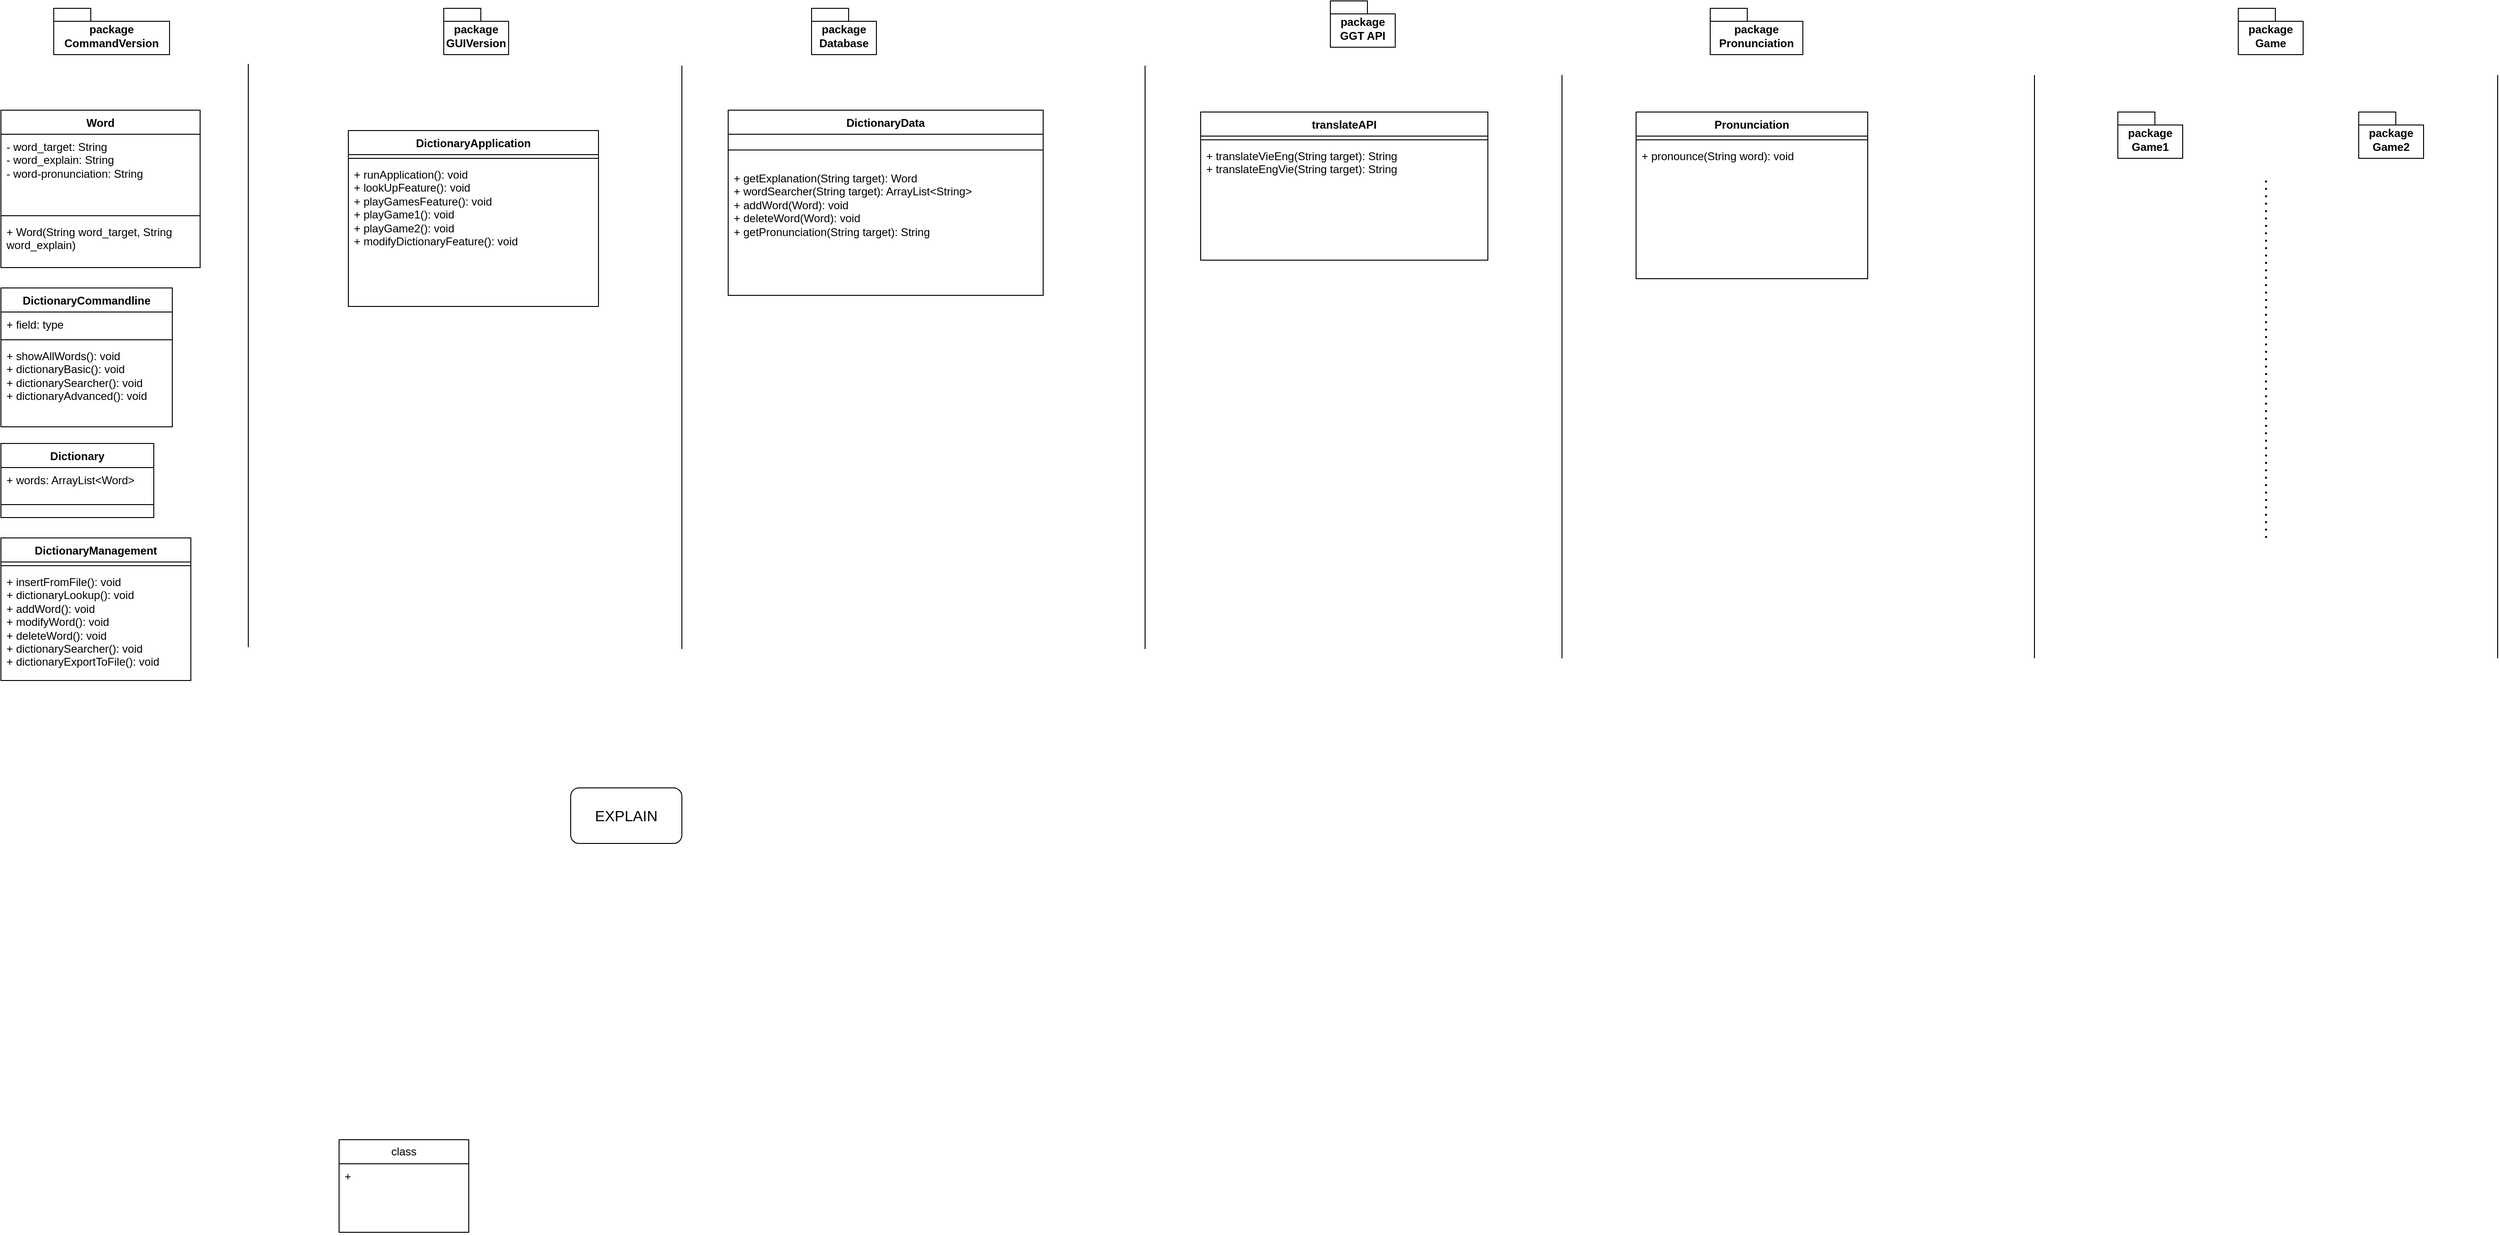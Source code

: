 <mxfile version="22.0.4" type="google">
  <diagram id="C5RBs43oDa-KdzZeNtuy" name="cmd">
    <mxGraphModel dx="2780" dy="1908" grid="1" gridSize="10" guides="1" tooltips="1" connect="1" arrows="1" fold="1" page="1" pageScale="1" pageWidth="827" pageHeight="1169" math="0" shadow="0">
      <root>
        <mxCell id="WIyWlLk6GJQsqaUBKTNV-0" />
        <mxCell id="WIyWlLk6GJQsqaUBKTNV-1" parent="WIyWlLk6GJQsqaUBKTNV-0" />
        <mxCell id="tXaUiWjBVSACxav1ar_c-1" value="Word" style="swimlane;fontStyle=1;align=center;verticalAlign=top;childLayout=stackLayout;horizontal=1;startSize=26;horizontalStack=0;resizeParent=1;resizeParentMax=0;resizeLast=0;collapsible=1;marginBottom=0;whiteSpace=wrap;html=1;" parent="WIyWlLk6GJQsqaUBKTNV-1" vertex="1">
          <mxGeometry x="-1375" y="-842" width="215" height="170" as="geometry" />
        </mxCell>
        <mxCell id="tXaUiWjBVSACxav1ar_c-2" value="- word_target: String&lt;br&gt;- word_explain: String&lt;br&gt;- word-pronunciation: String" style="text;strokeColor=none;fillColor=none;align=left;verticalAlign=top;spacingLeft=4;spacingRight=4;overflow=hidden;rotatable=0;points=[[0,0.5],[1,0.5]];portConstraint=eastwest;whiteSpace=wrap;html=1;" parent="tXaUiWjBVSACxav1ar_c-1" vertex="1">
          <mxGeometry y="26" width="215" height="84" as="geometry" />
        </mxCell>
        <mxCell id="tXaUiWjBVSACxav1ar_c-3" value="" style="line;strokeWidth=1;fillColor=none;align=left;verticalAlign=middle;spacingTop=-1;spacingLeft=3;spacingRight=3;rotatable=0;labelPosition=right;points=[];portConstraint=eastwest;strokeColor=inherit;" parent="tXaUiWjBVSACxav1ar_c-1" vertex="1">
          <mxGeometry y="110" width="215" height="8" as="geometry" />
        </mxCell>
        <mxCell id="tXaUiWjBVSACxav1ar_c-4" value="+ Word(String word_target, String word_explain)" style="text;strokeColor=none;fillColor=none;align=left;verticalAlign=top;spacingLeft=4;spacingRight=4;overflow=hidden;rotatable=0;points=[[0,0.5],[1,0.5]];portConstraint=eastwest;whiteSpace=wrap;html=1;" parent="tXaUiWjBVSACxav1ar_c-1" vertex="1">
          <mxGeometry y="118" width="215" height="52" as="geometry" />
        </mxCell>
        <mxCell id="tXaUiWjBVSACxav1ar_c-5" value="Dictionary" style="swimlane;fontStyle=1;align=center;verticalAlign=top;childLayout=stackLayout;horizontal=1;startSize=26;horizontalStack=0;resizeParent=1;resizeParentMax=0;resizeLast=0;collapsible=1;marginBottom=0;whiteSpace=wrap;html=1;" parent="WIyWlLk6GJQsqaUBKTNV-1" vertex="1">
          <mxGeometry x="-1375" y="-482" width="165" height="80" as="geometry" />
        </mxCell>
        <mxCell id="tXaUiWjBVSACxav1ar_c-6" value="+ words: ArrayList&amp;lt;Word&amp;gt;" style="text;strokeColor=none;fillColor=none;align=left;verticalAlign=top;spacingLeft=4;spacingRight=4;overflow=hidden;rotatable=0;points=[[0,0.5],[1,0.5]];portConstraint=eastwest;whiteSpace=wrap;html=1;" parent="tXaUiWjBVSACxav1ar_c-5" vertex="1">
          <mxGeometry y="26" width="165" height="26" as="geometry" />
        </mxCell>
        <mxCell id="tXaUiWjBVSACxav1ar_c-7" value="" style="line;strokeWidth=1;fillColor=none;align=left;verticalAlign=middle;spacingTop=-1;spacingLeft=3;spacingRight=3;rotatable=0;labelPosition=right;points=[];portConstraint=eastwest;strokeColor=inherit;" parent="tXaUiWjBVSACxav1ar_c-5" vertex="1">
          <mxGeometry y="52" width="165" height="28" as="geometry" />
        </mxCell>
        <mxCell id="tXaUiWjBVSACxav1ar_c-9" value="DictionaryCommandline" style="swimlane;fontStyle=1;align=center;verticalAlign=top;childLayout=stackLayout;horizontal=1;startSize=26;horizontalStack=0;resizeParent=1;resizeParentMax=0;resizeLast=0;collapsible=1;marginBottom=0;whiteSpace=wrap;html=1;" parent="WIyWlLk6GJQsqaUBKTNV-1" vertex="1">
          <mxGeometry x="-1375" y="-650" width="185" height="150" as="geometry" />
        </mxCell>
        <mxCell id="tXaUiWjBVSACxav1ar_c-10" value="+ field: type" style="text;strokeColor=none;fillColor=none;align=left;verticalAlign=top;spacingLeft=4;spacingRight=4;overflow=hidden;rotatable=0;points=[[0,0.5],[1,0.5]];portConstraint=eastwest;whiteSpace=wrap;html=1;" parent="tXaUiWjBVSACxav1ar_c-9" vertex="1">
          <mxGeometry y="26" width="185" height="26" as="geometry" />
        </mxCell>
        <mxCell id="tXaUiWjBVSACxav1ar_c-11" value="" style="line;strokeWidth=1;fillColor=none;align=left;verticalAlign=middle;spacingTop=-1;spacingLeft=3;spacingRight=3;rotatable=0;labelPosition=right;points=[];portConstraint=eastwest;strokeColor=inherit;" parent="tXaUiWjBVSACxav1ar_c-9" vertex="1">
          <mxGeometry y="52" width="185" height="8" as="geometry" />
        </mxCell>
        <mxCell id="tXaUiWjBVSACxav1ar_c-12" value="+ showAllWords(): void&lt;br&gt;+ dictionaryBasic(): void&lt;br&gt;+ dictionarySearcher(): void&lt;br&gt;+ dictionaryAdvanced(): void" style="text;strokeColor=none;fillColor=none;align=left;verticalAlign=top;spacingLeft=4;spacingRight=4;overflow=hidden;rotatable=0;points=[[0,0.5],[1,0.5]];portConstraint=eastwest;whiteSpace=wrap;html=1;" parent="tXaUiWjBVSACxav1ar_c-9" vertex="1">
          <mxGeometry y="60" width="185" height="90" as="geometry" />
        </mxCell>
        <mxCell id="tXaUiWjBVSACxav1ar_c-13" value="DictionaryManagement" style="swimlane;fontStyle=1;align=center;verticalAlign=top;childLayout=stackLayout;horizontal=1;startSize=26;horizontalStack=0;resizeParent=1;resizeParentMax=0;resizeLast=0;collapsible=1;marginBottom=0;whiteSpace=wrap;html=1;" parent="WIyWlLk6GJQsqaUBKTNV-1" vertex="1">
          <mxGeometry x="-1375" y="-380" width="205" height="154" as="geometry">
            <mxRectangle x="-280" y="-590" width="170" height="30" as="alternateBounds" />
          </mxGeometry>
        </mxCell>
        <mxCell id="tXaUiWjBVSACxav1ar_c-15" value="" style="line;strokeWidth=1;fillColor=none;align=left;verticalAlign=middle;spacingTop=-1;spacingLeft=3;spacingRight=3;rotatable=0;labelPosition=right;points=[];portConstraint=eastwest;strokeColor=inherit;" parent="tXaUiWjBVSACxav1ar_c-13" vertex="1">
          <mxGeometry y="26" width="205" height="8" as="geometry" />
        </mxCell>
        <mxCell id="tXaUiWjBVSACxav1ar_c-16" value="+ insertFromFile(): void&lt;br&gt;+ dictionaryLookup(): void&lt;br&gt;+ addWord(): void&lt;br&gt;+ modifyWord(): void&lt;br&gt;+ deleteWord(): void&lt;br&gt;+ dictionarySearcher(): void&lt;br&gt;+ dictionaryExportToFile(): void&lt;br&gt;&amp;nbsp;" style="text;strokeColor=none;fillColor=none;align=left;verticalAlign=top;spacingLeft=4;spacingRight=4;overflow=hidden;rotatable=0;points=[[0,0.5],[1,0.5]];portConstraint=eastwest;whiteSpace=wrap;html=1;" parent="tXaUiWjBVSACxav1ar_c-13" vertex="1">
          <mxGeometry y="34" width="205" height="120" as="geometry" />
        </mxCell>
        <mxCell id="UCjBrT6vwRlHIZN9Cu5b-14" value="package&lt;br&gt;Game" style="shape=folder;fontStyle=1;spacingTop=10;tabWidth=40;tabHeight=14;tabPosition=left;html=1;whiteSpace=wrap;" parent="WIyWlLk6GJQsqaUBKTNV-1" vertex="1">
          <mxGeometry x="1040" y="-952" width="70" height="50" as="geometry" />
        </mxCell>
        <mxCell id="UCjBrT6vwRlHIZN9Cu5b-15" value="package&lt;br&gt;Database" style="shape=folder;fontStyle=1;spacingTop=10;tabWidth=40;tabHeight=14;tabPosition=left;html=1;whiteSpace=wrap;" parent="WIyWlLk6GJQsqaUBKTNV-1" vertex="1">
          <mxGeometry x="-500" y="-952" width="70" height="50" as="geometry" />
        </mxCell>
        <mxCell id="UCjBrT6vwRlHIZN9Cu5b-16" value="package&lt;br&gt;Pronunciation" style="shape=folder;fontStyle=1;spacingTop=10;tabWidth=40;tabHeight=14;tabPosition=left;html=1;whiteSpace=wrap;" parent="WIyWlLk6GJQsqaUBKTNV-1" vertex="1">
          <mxGeometry x="470" y="-952" width="100" height="50" as="geometry" />
        </mxCell>
        <mxCell id="UCjBrT6vwRlHIZN9Cu5b-17" value="package&lt;br&gt;GGT API" style="shape=folder;fontStyle=1;spacingTop=10;tabWidth=40;tabHeight=14;tabPosition=left;html=1;whiteSpace=wrap;" parent="WIyWlLk6GJQsqaUBKTNV-1" vertex="1">
          <mxGeometry x="60" y="-960" width="70" height="50" as="geometry" />
        </mxCell>
        <mxCell id="UCjBrT6vwRlHIZN9Cu5b-19" value="package&lt;br&gt;CommandVersion" style="shape=folder;fontStyle=1;spacingTop=10;tabWidth=40;tabHeight=14;tabPosition=left;html=1;whiteSpace=wrap;" parent="WIyWlLk6GJQsqaUBKTNV-1" vertex="1">
          <mxGeometry x="-1318" y="-952" width="125" height="50" as="geometry" />
        </mxCell>
        <mxCell id="UCjBrT6vwRlHIZN9Cu5b-23" value="package&lt;br&gt;GUIVersion" style="shape=folder;fontStyle=1;spacingTop=10;tabWidth=40;tabHeight=14;tabPosition=left;html=1;whiteSpace=wrap;" parent="WIyWlLk6GJQsqaUBKTNV-1" vertex="1">
          <mxGeometry x="-897" y="-952" width="70" height="50" as="geometry" />
        </mxCell>
        <mxCell id="UCjBrT6vwRlHIZN9Cu5b-27" value="" style="endArrow=none;html=1;rounded=0;" parent="WIyWlLk6GJQsqaUBKTNV-1" edge="1">
          <mxGeometry width="50" height="50" relative="1" as="geometry">
            <mxPoint x="-1108" y="-262" as="sourcePoint" />
            <mxPoint x="-1108" y="-892" as="targetPoint" />
          </mxGeometry>
        </mxCell>
        <mxCell id="UCjBrT6vwRlHIZN9Cu5b-28" value="" style="endArrow=none;html=1;rounded=0;" parent="WIyWlLk6GJQsqaUBKTNV-1" edge="1">
          <mxGeometry width="50" height="50" relative="1" as="geometry">
            <mxPoint x="310" y="-250" as="sourcePoint" />
            <mxPoint x="310" y="-880" as="targetPoint" />
          </mxGeometry>
        </mxCell>
        <mxCell id="UCjBrT6vwRlHIZN9Cu5b-29" value="" style="endArrow=none;html=1;rounded=0;" parent="WIyWlLk6GJQsqaUBKTNV-1" edge="1">
          <mxGeometry width="50" height="50" relative="1" as="geometry">
            <mxPoint x="-140" y="-260" as="sourcePoint" />
            <mxPoint x="-140" y="-890" as="targetPoint" />
          </mxGeometry>
        </mxCell>
        <mxCell id="UCjBrT6vwRlHIZN9Cu5b-30" value="" style="endArrow=none;html=1;rounded=0;" parent="WIyWlLk6GJQsqaUBKTNV-1" edge="1">
          <mxGeometry width="50" height="50" relative="1" as="geometry">
            <mxPoint x="-640" y="-260" as="sourcePoint" />
            <mxPoint x="-640" y="-890" as="targetPoint" />
          </mxGeometry>
        </mxCell>
        <mxCell id="UCjBrT6vwRlHIZN9Cu5b-31" value="" style="endArrow=none;html=1;rounded=0;" parent="WIyWlLk6GJQsqaUBKTNV-1" edge="1">
          <mxGeometry width="50" height="50" relative="1" as="geometry">
            <mxPoint x="820" y="-250" as="sourcePoint" />
            <mxPoint x="820" y="-880" as="targetPoint" />
          </mxGeometry>
        </mxCell>
        <mxCell id="ossOsyPb7UYZA7-J7Rc2-1" value="package&lt;br&gt;Game1" style="shape=folder;fontStyle=1;spacingTop=10;tabWidth=40;tabHeight=14;tabPosition=left;html=1;whiteSpace=wrap;" parent="WIyWlLk6GJQsqaUBKTNV-1" vertex="1">
          <mxGeometry x="910" y="-840" width="70" height="50" as="geometry" />
        </mxCell>
        <mxCell id="ossOsyPb7UYZA7-J7Rc2-2" value="" style="endArrow=none;html=1;rounded=0;" parent="WIyWlLk6GJQsqaUBKTNV-1" edge="1">
          <mxGeometry width="50" height="50" relative="1" as="geometry">
            <mxPoint x="1320" y="-250" as="sourcePoint" />
            <mxPoint x="1320" y="-880" as="targetPoint" />
          </mxGeometry>
        </mxCell>
        <mxCell id="ossOsyPb7UYZA7-J7Rc2-3" value="" style="endArrow=none;dashed=1;html=1;dashPattern=1 3;strokeWidth=2;rounded=0;" parent="WIyWlLk6GJQsqaUBKTNV-1" edge="1">
          <mxGeometry width="50" height="50" relative="1" as="geometry">
            <mxPoint x="1070" y="-380" as="sourcePoint" />
            <mxPoint x="1070" y="-770" as="targetPoint" />
          </mxGeometry>
        </mxCell>
        <mxCell id="ossOsyPb7UYZA7-J7Rc2-4" value="package&lt;br&gt;Game2" style="shape=folder;fontStyle=1;spacingTop=10;tabWidth=40;tabHeight=14;tabPosition=left;html=1;whiteSpace=wrap;" parent="WIyWlLk6GJQsqaUBKTNV-1" vertex="1">
          <mxGeometry x="1170" y="-840" width="70" height="50" as="geometry" />
        </mxCell>
        <mxCell id="shpkRwd4xWse0ls5qbsY-0" value="DictionaryData" style="swimlane;fontStyle=1;align=center;verticalAlign=top;childLayout=stackLayout;horizontal=1;startSize=26;horizontalStack=0;resizeParent=1;resizeParentMax=0;resizeLast=0;collapsible=1;marginBottom=0;whiteSpace=wrap;html=1;" vertex="1" parent="WIyWlLk6GJQsqaUBKTNV-1">
          <mxGeometry x="-590" y="-842" width="340" height="200" as="geometry" />
        </mxCell>
        <mxCell id="shpkRwd4xWse0ls5qbsY-2" value="" style="line;strokeWidth=1;fillColor=none;align=left;verticalAlign=middle;spacingTop=-1;spacingLeft=3;spacingRight=3;rotatable=0;labelPosition=right;points=[];portConstraint=eastwest;strokeColor=inherit;" vertex="1" parent="shpkRwd4xWse0ls5qbsY-0">
          <mxGeometry y="26" width="340" height="34" as="geometry" />
        </mxCell>
        <mxCell id="shpkRwd4xWse0ls5qbsY-3" value="+ getExplanation(String target): Word&lt;br&gt;+ wordSearcher(String target): ArrayList&amp;lt;String&amp;gt;&lt;br&gt;+ addWord(Word): void&lt;br&gt;+ deleteWord(Word): void&lt;br&gt;+ getPronunciation(String target): String" style="text;strokeColor=none;fillColor=none;align=left;verticalAlign=top;spacingLeft=4;spacingRight=4;overflow=hidden;rotatable=0;points=[[0,0.5],[1,0.5]];portConstraint=eastwest;whiteSpace=wrap;html=1;" vertex="1" parent="shpkRwd4xWse0ls5qbsY-0">
          <mxGeometry y="60" width="340" height="140" as="geometry" />
        </mxCell>
        <mxCell id="shpkRwd4xWse0ls5qbsY-4" value="Pronunciation" style="swimlane;fontStyle=1;align=center;verticalAlign=top;childLayout=stackLayout;horizontal=1;startSize=26;horizontalStack=0;resizeParent=1;resizeParentMax=0;resizeLast=0;collapsible=1;marginBottom=0;whiteSpace=wrap;html=1;" vertex="1" parent="WIyWlLk6GJQsqaUBKTNV-1">
          <mxGeometry x="390" y="-840" width="250" height="180" as="geometry" />
        </mxCell>
        <mxCell id="shpkRwd4xWse0ls5qbsY-6" value="" style="line;strokeWidth=1;fillColor=none;align=left;verticalAlign=middle;spacingTop=-1;spacingLeft=3;spacingRight=3;rotatable=0;labelPosition=right;points=[];portConstraint=eastwest;strokeColor=inherit;" vertex="1" parent="shpkRwd4xWse0ls5qbsY-4">
          <mxGeometry y="26" width="250" height="8" as="geometry" />
        </mxCell>
        <mxCell id="shpkRwd4xWse0ls5qbsY-7" value="+ pronounce(String word): void&amp;nbsp;" style="text;strokeColor=none;fillColor=none;align=left;verticalAlign=top;spacingLeft=4;spacingRight=4;overflow=hidden;rotatable=0;points=[[0,0.5],[1,0.5]];portConstraint=eastwest;whiteSpace=wrap;html=1;" vertex="1" parent="shpkRwd4xWse0ls5qbsY-4">
          <mxGeometry y="34" width="250" height="146" as="geometry" />
        </mxCell>
        <mxCell id="90gep4L9rg6Ew3gEIjW3-0" value="DictionaryApplication" style="swimlane;fontStyle=1;align=center;verticalAlign=top;childLayout=stackLayout;horizontal=1;startSize=26;horizontalStack=0;resizeParent=1;resizeParentMax=0;resizeLast=0;collapsible=1;marginBottom=0;whiteSpace=wrap;html=1;" vertex="1" parent="WIyWlLk6GJQsqaUBKTNV-1">
          <mxGeometry x="-1000" y="-820" width="270" height="190" as="geometry" />
        </mxCell>
        <mxCell id="90gep4L9rg6Ew3gEIjW3-2" value="" style="line;strokeWidth=1;fillColor=none;align=left;verticalAlign=middle;spacingTop=-1;spacingLeft=3;spacingRight=3;rotatable=0;labelPosition=right;points=[];portConstraint=eastwest;strokeColor=inherit;" vertex="1" parent="90gep4L9rg6Ew3gEIjW3-0">
          <mxGeometry y="26" width="270" height="8" as="geometry" />
        </mxCell>
        <mxCell id="90gep4L9rg6Ew3gEIjW3-3" value="+ runApplication(): void&lt;br&gt;+ lookUpFeature(): void&lt;br&gt;+ playGamesFeature(): void&lt;br&gt;+ playGame1(): void&lt;br&gt;+ playGame2(): void&lt;br&gt;+ modifyDictionaryFeature(): void" style="text;strokeColor=none;fillColor=none;align=left;verticalAlign=top;spacingLeft=4;spacingRight=4;overflow=hidden;rotatable=0;points=[[0,0.5],[1,0.5]];portConstraint=eastwest;whiteSpace=wrap;html=1;" vertex="1" parent="90gep4L9rg6Ew3gEIjW3-0">
          <mxGeometry y="34" width="270" height="156" as="geometry" />
        </mxCell>
        <mxCell id="90gep4L9rg6Ew3gEIjW3-4" value="translateAPI" style="swimlane;fontStyle=1;align=center;verticalAlign=top;childLayout=stackLayout;horizontal=1;startSize=26;horizontalStack=0;resizeParent=1;resizeParentMax=0;resizeLast=0;collapsible=1;marginBottom=0;whiteSpace=wrap;html=1;" vertex="1" parent="WIyWlLk6GJQsqaUBKTNV-1">
          <mxGeometry x="-80" y="-840" width="310" height="160" as="geometry" />
        </mxCell>
        <mxCell id="90gep4L9rg6Ew3gEIjW3-6" value="" style="line;strokeWidth=1;fillColor=none;align=left;verticalAlign=middle;spacingTop=-1;spacingLeft=3;spacingRight=3;rotatable=0;labelPosition=right;points=[];portConstraint=eastwest;strokeColor=inherit;" vertex="1" parent="90gep4L9rg6Ew3gEIjW3-4">
          <mxGeometry y="26" width="310" height="8" as="geometry" />
        </mxCell>
        <mxCell id="90gep4L9rg6Ew3gEIjW3-7" value="+ translateVieEng(String target): String&lt;br&gt;+ translateEngVie(String target): String" style="text;strokeColor=none;fillColor=none;align=left;verticalAlign=top;spacingLeft=4;spacingRight=4;overflow=hidden;rotatable=0;points=[[0,0.5],[1,0.5]];portConstraint=eastwest;whiteSpace=wrap;html=1;" vertex="1" parent="90gep4L9rg6Ew3gEIjW3-4">
          <mxGeometry y="34" width="310" height="126" as="geometry" />
        </mxCell>
        <mxCell id="HjCbSfSyISlqnaDUFaUv-1" value="&lt;font size=&quot;3&quot;&gt;EXPLAIN&lt;br&gt;&lt;/font&gt;" style="rounded=1;whiteSpace=wrap;html=1;" vertex="1" parent="WIyWlLk6GJQsqaUBKTNV-1">
          <mxGeometry x="-760" y="-110" width="120" height="60" as="geometry" />
        </mxCell>
        <mxCell id="HjCbSfSyISlqnaDUFaUv-10" style="edgeStyle=orthogonalEdgeStyle;rounded=0;orthogonalLoop=1;jettySize=auto;html=1;exitX=0.5;exitY=1;exitDx=0;exitDy=0;exitPerimeter=0;" edge="1" parent="WIyWlLk6GJQsqaUBKTNV-1" source="UCjBrT6vwRlHIZN9Cu5b-16" target="UCjBrT6vwRlHIZN9Cu5b-16">
          <mxGeometry relative="1" as="geometry" />
        </mxCell>
        <mxCell id="HjCbSfSyISlqnaDUFaUv-16" value="class&lt;br&gt;" style="swimlane;fontStyle=0;childLayout=stackLayout;horizontal=1;startSize=26;fillColor=none;horizontalStack=0;resizeParent=1;resizeParentMax=0;resizeLast=0;collapsible=1;marginBottom=0;whiteSpace=wrap;html=1;" vertex="1" parent="WIyWlLk6GJQsqaUBKTNV-1">
          <mxGeometry x="-1010" y="270" width="140" height="100" as="geometry" />
        </mxCell>
        <mxCell id="HjCbSfSyISlqnaDUFaUv-18" value="+&amp;nbsp;" style="text;strokeColor=none;fillColor=none;align=left;verticalAlign=top;spacingLeft=4;spacingRight=4;overflow=hidden;rotatable=0;points=[[0,0.5],[1,0.5]];portConstraint=eastwest;whiteSpace=wrap;html=1;" vertex="1" parent="HjCbSfSyISlqnaDUFaUv-16">
          <mxGeometry y="26" width="140" height="74" as="geometry" />
        </mxCell>
      </root>
    </mxGraphModel>
  </diagram>
</mxfile>
